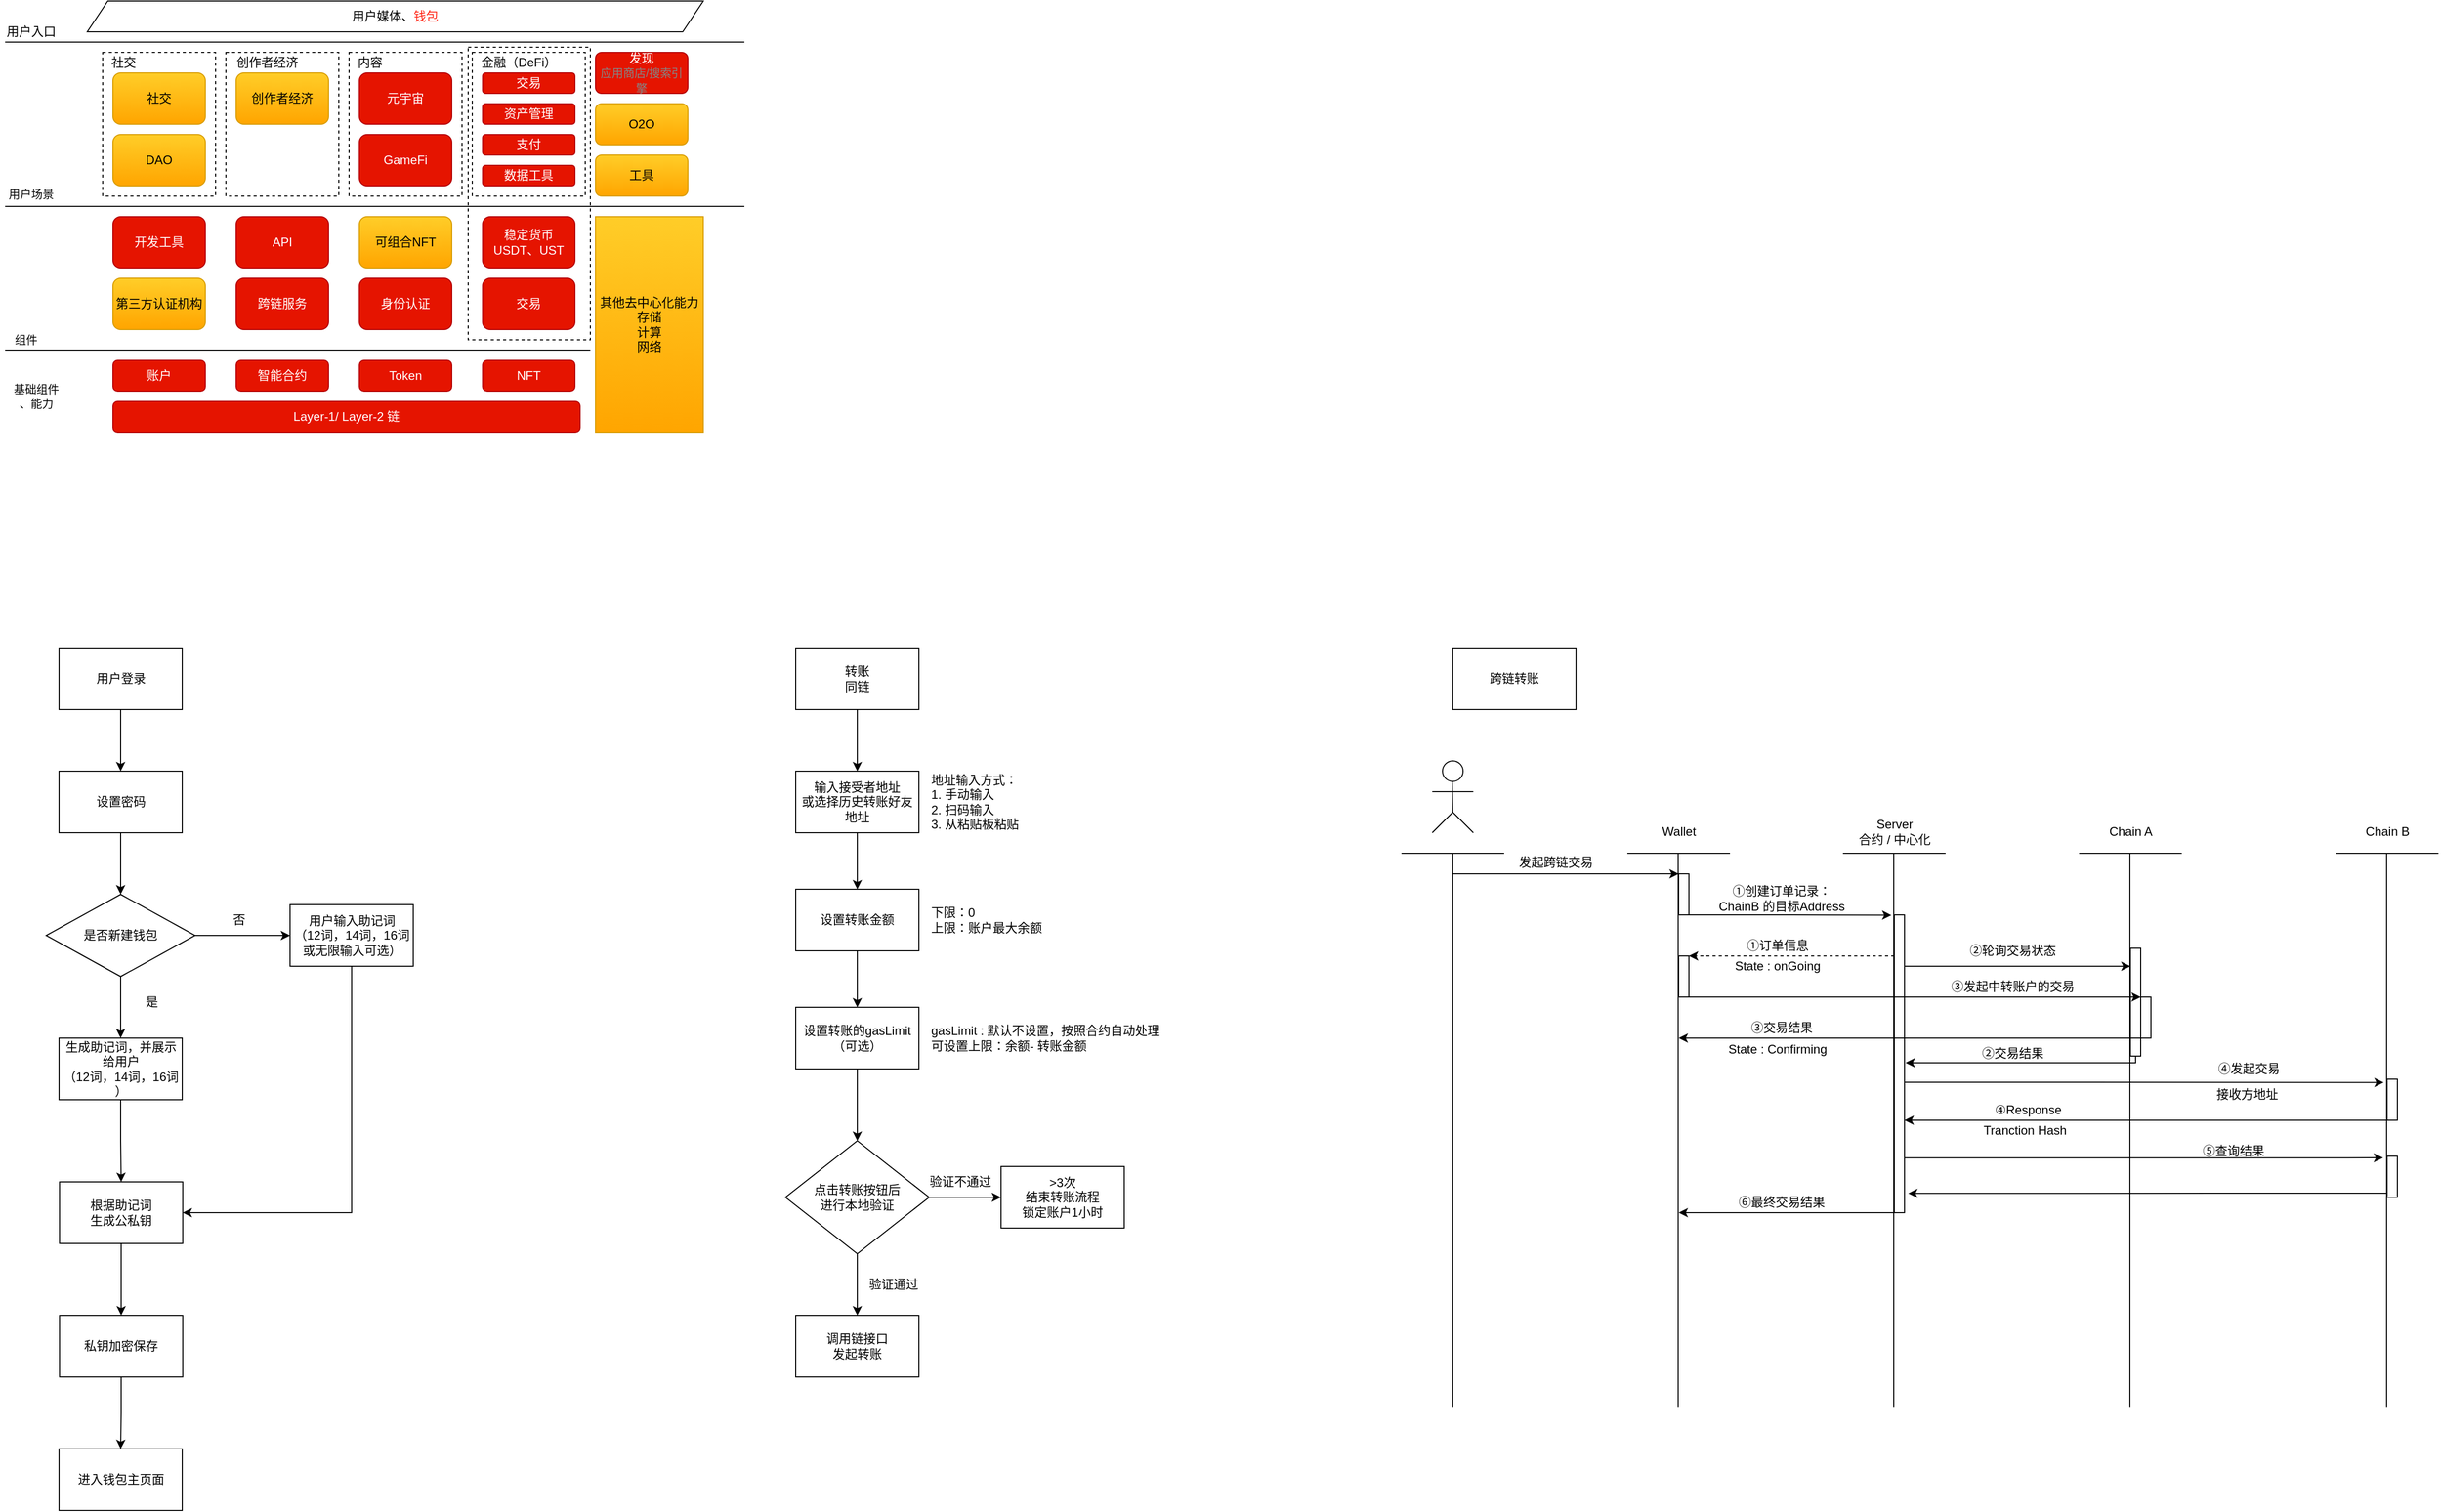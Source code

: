<mxfile version="20.1.2" type="github">
  <diagram name="Page-1" id="099fd60b-425b-db50-ffb0-6b813814b670">
    <mxGraphModel dx="1617" dy="863" grid="1" gridSize="10" guides="1" tooltips="1" connect="1" arrows="1" fold="1" page="1" pageScale="1" pageWidth="850" pageHeight="1100" background="none" math="0" shadow="0">
      <root>
        <mxCell id="0" />
        <mxCell id="1" parent="0" />
        <mxCell id="hPp0am9OR0Hoc_HhEwVC-39" value="" style="rounded=0;whiteSpace=wrap;html=1;dashed=1;" parent="1" vertex="1">
          <mxGeometry x="531" y="165" width="119" height="285" as="geometry" />
        </mxCell>
        <mxCell id="hPp0am9OR0Hoc_HhEwVC-1" value="" style="endArrow=none;html=1;rounded=0;" parent="1" edge="1">
          <mxGeometry width="50" height="50" relative="1" as="geometry">
            <mxPoint x="80" y="160" as="sourcePoint" />
            <mxPoint x="800" y="160" as="targetPoint" />
          </mxGeometry>
        </mxCell>
        <mxCell id="hPp0am9OR0Hoc_HhEwVC-2" value="用户入口" style="text;html=1;align=center;verticalAlign=middle;resizable=0;points=[];autosize=1;strokeColor=none;fillColor=none;" parent="1" vertex="1">
          <mxGeometry x="75" y="140" width="60" height="20" as="geometry" />
        </mxCell>
        <mxCell id="hPp0am9OR0Hoc_HhEwVC-3" value="用户媒体、&lt;font color=&quot;#ff2414&quot;&gt;钱包&lt;/font&gt;" style="shape=parallelogram;perimeter=parallelogramPerimeter;whiteSpace=wrap;html=1;fixedSize=1;" parent="1" vertex="1">
          <mxGeometry x="160" y="120" width="600" height="30" as="geometry" />
        </mxCell>
        <mxCell id="hPp0am9OR0Hoc_HhEwVC-4" value="" style="rounded=0;whiteSpace=wrap;html=1;dashed=1;" parent="1" vertex="1">
          <mxGeometry x="175" y="170" width="110" height="140" as="geometry" />
        </mxCell>
        <mxCell id="hPp0am9OR0Hoc_HhEwVC-5" value="社交" style="text;html=1;align=center;verticalAlign=middle;resizable=0;points=[];autosize=1;strokeColor=none;fillColor=none;" parent="1" vertex="1">
          <mxGeometry x="175" y="170" width="40" height="20" as="geometry" />
        </mxCell>
        <mxCell id="hPp0am9OR0Hoc_HhEwVC-6" value="社交" style="rounded=1;whiteSpace=wrap;html=1;fillColor=#ffcd28;strokeColor=#d79b00;gradientColor=#ffa500;" parent="1" vertex="1">
          <mxGeometry x="185" y="190" width="90" height="50" as="geometry" />
        </mxCell>
        <mxCell id="hPp0am9OR0Hoc_HhEwVC-7" value="DAO" style="rounded=1;whiteSpace=wrap;html=1;fillColor=#ffcd28;strokeColor=#d79b00;gradientColor=#ffa500;" parent="1" vertex="1">
          <mxGeometry x="185" y="250" width="90" height="50" as="geometry" />
        </mxCell>
        <mxCell id="hPp0am9OR0Hoc_HhEwVC-8" value="" style="rounded=0;whiteSpace=wrap;html=1;dashed=1;" parent="1" vertex="1">
          <mxGeometry x="295" y="170" width="110" height="140" as="geometry" />
        </mxCell>
        <mxCell id="hPp0am9OR0Hoc_HhEwVC-9" value="创作者经济" style="text;html=1;align=center;verticalAlign=middle;resizable=0;points=[];autosize=1;strokeColor=none;fillColor=none;" parent="1" vertex="1">
          <mxGeometry x="295" y="170" width="80" height="20" as="geometry" />
        </mxCell>
        <mxCell id="hPp0am9OR0Hoc_HhEwVC-10" value="创作者经济" style="rounded=1;whiteSpace=wrap;html=1;fillColor=#ffcd28;strokeColor=#d79b00;gradientColor=#ffa500;" parent="1" vertex="1">
          <mxGeometry x="305" y="190" width="90" height="50" as="geometry" />
        </mxCell>
        <mxCell id="hPp0am9OR0Hoc_HhEwVC-12" value="" style="rounded=0;whiteSpace=wrap;html=1;dashed=1;" parent="1" vertex="1">
          <mxGeometry x="415" y="170" width="110" height="140" as="geometry" />
        </mxCell>
        <mxCell id="hPp0am9OR0Hoc_HhEwVC-13" value="内容" style="text;html=1;align=center;verticalAlign=middle;resizable=0;points=[];autosize=1;strokeColor=none;fillColor=none;" parent="1" vertex="1">
          <mxGeometry x="415" y="170" width="40" height="20" as="geometry" />
        </mxCell>
        <mxCell id="hPp0am9OR0Hoc_HhEwVC-14" value="元宇宙" style="rounded=1;whiteSpace=wrap;html=1;fillColor=#e51400;strokeColor=#B20000;fontColor=#ffffff;" parent="1" vertex="1">
          <mxGeometry x="425" y="190" width="90" height="50" as="geometry" />
        </mxCell>
        <mxCell id="hPp0am9OR0Hoc_HhEwVC-15" value="GameFi" style="rounded=1;whiteSpace=wrap;html=1;fillColor=#e51400;strokeColor=#B20000;fontColor=#ffffff;" parent="1" vertex="1">
          <mxGeometry x="425" y="250" width="90" height="50" as="geometry" />
        </mxCell>
        <mxCell id="hPp0am9OR0Hoc_HhEwVC-16" value="" style="rounded=0;whiteSpace=wrap;html=1;dashed=1;" parent="1" vertex="1">
          <mxGeometry x="535" y="170" width="110" height="140" as="geometry" />
        </mxCell>
        <mxCell id="hPp0am9OR0Hoc_HhEwVC-17" value="金融（DeFi）" style="text;html=1;align=center;verticalAlign=middle;resizable=0;points=[];autosize=1;strokeColor=none;fillColor=none;" parent="1" vertex="1">
          <mxGeometry x="535" y="170" width="90" height="20" as="geometry" />
        </mxCell>
        <mxCell id="hPp0am9OR0Hoc_HhEwVC-18" value="交易" style="rounded=1;whiteSpace=wrap;html=1;fillColor=#e51400;strokeColor=#B20000;fontColor=#ffffff;" parent="1" vertex="1">
          <mxGeometry x="545" y="190" width="90" height="20" as="geometry" />
        </mxCell>
        <mxCell id="hPp0am9OR0Hoc_HhEwVC-22" value="资产管理" style="rounded=1;whiteSpace=wrap;html=1;fillColor=#e51400;strokeColor=#B20000;fontColor=#ffffff;" parent="1" vertex="1">
          <mxGeometry x="545" y="220" width="90" height="20" as="geometry" />
        </mxCell>
        <mxCell id="hPp0am9OR0Hoc_HhEwVC-23" value="支付" style="rounded=1;whiteSpace=wrap;html=1;fillColor=#e51400;strokeColor=#B20000;fontColor=#ffffff;" parent="1" vertex="1">
          <mxGeometry x="545" y="250" width="90" height="20" as="geometry" />
        </mxCell>
        <mxCell id="hPp0am9OR0Hoc_HhEwVC-24" value="数据工具" style="rounded=1;whiteSpace=wrap;html=1;fillColor=#e51400;strokeColor=#B20000;fontColor=#ffffff;" parent="1" vertex="1">
          <mxGeometry x="545" y="280" width="90" height="20" as="geometry" />
        </mxCell>
        <mxCell id="hPp0am9OR0Hoc_HhEwVC-26" value="发现&lt;br&gt;&lt;font style=&quot;font-size: 11px&quot; color=&quot;#858585&quot;&gt;应用商店/搜索引擎&lt;/font&gt;" style="rounded=1;whiteSpace=wrap;html=1;fillColor=#e51400;strokeColor=#B20000;fontColor=#ffffff;" parent="1" vertex="1">
          <mxGeometry x="655" y="170" width="90" height="40" as="geometry" />
        </mxCell>
        <mxCell id="hPp0am9OR0Hoc_HhEwVC-27" value="O2O" style="rounded=1;whiteSpace=wrap;html=1;fillColor=#ffcd28;strokeColor=#d79b00;gradientColor=#ffa500;" parent="1" vertex="1">
          <mxGeometry x="655" y="220" width="90" height="40" as="geometry" />
        </mxCell>
        <mxCell id="hPp0am9OR0Hoc_HhEwVC-28" value="工具" style="rounded=1;whiteSpace=wrap;html=1;fillColor=#ffcd28;strokeColor=#d79b00;gradientColor=#ffa500;" parent="1" vertex="1">
          <mxGeometry x="655" y="270" width="90" height="40" as="geometry" />
        </mxCell>
        <mxCell id="hPp0am9OR0Hoc_HhEwVC-29" value="" style="endArrow=none;html=1;rounded=0;" parent="1" edge="1">
          <mxGeometry width="50" height="50" relative="1" as="geometry">
            <mxPoint x="80" y="320.0" as="sourcePoint" />
            <mxPoint x="800" y="320.0" as="targetPoint" />
          </mxGeometry>
        </mxCell>
        <mxCell id="hPp0am9OR0Hoc_HhEwVC-30" value="&lt;font color=&quot;#050505&quot;&gt;用户场景&lt;/font&gt;" style="text;html=1;align=center;verticalAlign=middle;resizable=0;points=[];autosize=1;strokeColor=none;fillColor=none;fontSize=11;fontColor=#858585;" parent="1" vertex="1">
          <mxGeometry x="75" y="297.5" width="60" height="20" as="geometry" />
        </mxCell>
        <mxCell id="hPp0am9OR0Hoc_HhEwVC-31" value="开发工具" style="rounded=1;whiteSpace=wrap;html=1;sketch=0;fillColor=#e51400;strokeColor=#B20000;fontColor=#ffffff;" parent="1" vertex="1">
          <mxGeometry x="185" y="330" width="90" height="50" as="geometry" />
        </mxCell>
        <mxCell id="hPp0am9OR0Hoc_HhEwVC-32" value="API" style="rounded=1;whiteSpace=wrap;html=1;sketch=0;fillColor=#e51400;strokeColor=#B20000;fontColor=#ffffff;" parent="1" vertex="1">
          <mxGeometry x="305" y="330" width="90" height="50" as="geometry" />
        </mxCell>
        <mxCell id="hPp0am9OR0Hoc_HhEwVC-33" value="可组合NFT" style="rounded=1;whiteSpace=wrap;html=1;sketch=0;fillColor=#ffcd28;strokeColor=#d79b00;gradientColor=#ffa500;" parent="1" vertex="1">
          <mxGeometry x="425" y="330" width="90" height="50" as="geometry" />
        </mxCell>
        <mxCell id="hPp0am9OR0Hoc_HhEwVC-34" value="稳定货币&lt;br&gt;USDT、UST" style="rounded=1;whiteSpace=wrap;html=1;sketch=0;fillColor=#e51400;strokeColor=#B20000;fontColor=#ffffff;" parent="1" vertex="1">
          <mxGeometry x="545" y="330" width="90" height="50" as="geometry" />
        </mxCell>
        <mxCell id="hPp0am9OR0Hoc_HhEwVC-35" value="第三方认证机构" style="rounded=1;whiteSpace=wrap;html=1;sketch=0;fillColor=#ffcd28;strokeColor=#d79b00;gradientColor=#ffa500;" parent="1" vertex="1">
          <mxGeometry x="185" y="390" width="90" height="50" as="geometry" />
        </mxCell>
        <mxCell id="hPp0am9OR0Hoc_HhEwVC-36" value="跨链服务" style="rounded=1;whiteSpace=wrap;html=1;sketch=0;fillColor=#e51400;strokeColor=#B20000;fontColor=#ffffff;" parent="1" vertex="1">
          <mxGeometry x="305" y="390" width="90" height="50" as="geometry" />
        </mxCell>
        <mxCell id="hPp0am9OR0Hoc_HhEwVC-37" value="身份认证" style="rounded=1;whiteSpace=wrap;html=1;sketch=0;fillColor=#e51400;strokeColor=#B20000;fontColor=#ffffff;" parent="1" vertex="1">
          <mxGeometry x="425" y="390" width="90" height="50" as="geometry" />
        </mxCell>
        <mxCell id="hPp0am9OR0Hoc_HhEwVC-38" value="交易" style="rounded=1;whiteSpace=wrap;html=1;sketch=0;fillColor=#e51400;strokeColor=#B20000;fontColor=#ffffff;" parent="1" vertex="1">
          <mxGeometry x="545" y="390" width="90" height="50" as="geometry" />
        </mxCell>
        <mxCell id="hPp0am9OR0Hoc_HhEwVC-40" value="" style="endArrow=none;html=1;rounded=0;" parent="1" edge="1">
          <mxGeometry width="50" height="50" relative="1" as="geometry">
            <mxPoint x="80" y="460.0" as="sourcePoint" />
            <mxPoint x="650" y="460" as="targetPoint" />
          </mxGeometry>
        </mxCell>
        <mxCell id="hPp0am9OR0Hoc_HhEwVC-41" value="&lt;font color=&quot;#050505&quot;&gt;组件&lt;/font&gt;" style="text;html=1;align=center;verticalAlign=middle;resizable=0;points=[];autosize=1;strokeColor=none;fillColor=none;fontSize=11;fontColor=#858585;" parent="1" vertex="1">
          <mxGeometry x="80" y="440" width="40" height="20" as="geometry" />
        </mxCell>
        <mxCell id="hPp0am9OR0Hoc_HhEwVC-42" value="其他去中心化能力&lt;br&gt;存储&lt;br&gt;计算&lt;br&gt;网络" style="rounded=0;whiteSpace=wrap;html=1;sketch=0;fillColor=#ffcd28;strokeColor=#d79b00;gradientColor=#ffa500;" parent="1" vertex="1">
          <mxGeometry x="655" y="330" width="105" height="210" as="geometry" />
        </mxCell>
        <mxCell id="hPp0am9OR0Hoc_HhEwVC-43" value="基础组件&lt;br&gt;、能力" style="text;html=1;align=center;verticalAlign=middle;resizable=0;points=[];autosize=1;strokeColor=none;fillColor=none;fontSize=11;fontColor=#050505;" parent="1" vertex="1">
          <mxGeometry x="80" y="490" width="60" height="30" as="geometry" />
        </mxCell>
        <mxCell id="hPp0am9OR0Hoc_HhEwVC-48" value="Layer-1/ Layer-2 链" style="rounded=1;whiteSpace=wrap;html=1;sketch=0;fillColor=#e51400;strokeColor=#B20000;fontColor=#ffffff;" parent="1" vertex="1">
          <mxGeometry x="185" y="510" width="455" height="30" as="geometry" />
        </mxCell>
        <mxCell id="hPp0am9OR0Hoc_HhEwVC-49" value="NFT" style="rounded=1;whiteSpace=wrap;html=1;sketch=0;fillColor=#e51400;strokeColor=#B20000;fontColor=#ffffff;" parent="1" vertex="1">
          <mxGeometry x="545" y="470" width="90" height="30" as="geometry" />
        </mxCell>
        <mxCell id="hPp0am9OR0Hoc_HhEwVC-50" value="Token" style="rounded=1;whiteSpace=wrap;html=1;sketch=0;fillColor=#e51400;strokeColor=#B20000;fontColor=#ffffff;" parent="1" vertex="1">
          <mxGeometry x="425" y="470" width="90" height="30" as="geometry" />
        </mxCell>
        <mxCell id="hPp0am9OR0Hoc_HhEwVC-51" value="智能合约" style="rounded=1;whiteSpace=wrap;html=1;sketch=0;fillColor=#e51400;strokeColor=#B20000;fontColor=#ffffff;" parent="1" vertex="1">
          <mxGeometry x="305" y="470" width="90" height="30" as="geometry" />
        </mxCell>
        <mxCell id="hPp0am9OR0Hoc_HhEwVC-52" value="账户" style="rounded=1;whiteSpace=wrap;html=1;sketch=0;fillColor=#e51400;strokeColor=#B20000;fontColor=#ffffff;" parent="1" vertex="1">
          <mxGeometry x="185" y="470" width="90" height="30" as="geometry" />
        </mxCell>
        <mxCell id="XoCIQCKyBKXbGjEvbt-m-2" style="edgeStyle=orthogonalEdgeStyle;rounded=0;orthogonalLoop=1;jettySize=auto;html=1;entryX=0.5;entryY=0;entryDx=0;entryDy=0;" edge="1" parent="1" source="XoCIQCKyBKXbGjEvbt-m-1" target="XoCIQCKyBKXbGjEvbt-m-4">
          <mxGeometry relative="1" as="geometry">
            <mxPoint x="192.5" y="870" as="targetPoint" />
          </mxGeometry>
        </mxCell>
        <mxCell id="XoCIQCKyBKXbGjEvbt-m-1" value="用户登录" style="rounded=0;whiteSpace=wrap;html=1;" vertex="1" parent="1">
          <mxGeometry x="132.5" y="750" width="120" height="60" as="geometry" />
        </mxCell>
        <mxCell id="XoCIQCKyBKXbGjEvbt-m-6" style="edgeStyle=orthogonalEdgeStyle;rounded=0;orthogonalLoop=1;jettySize=auto;html=1;entryX=0.5;entryY=0;entryDx=0;entryDy=0;" edge="1" parent="1" source="XoCIQCKyBKXbGjEvbt-m-4" target="XoCIQCKyBKXbGjEvbt-m-5">
          <mxGeometry relative="1" as="geometry" />
        </mxCell>
        <mxCell id="XoCIQCKyBKXbGjEvbt-m-4" value="设置密码" style="rounded=0;whiteSpace=wrap;html=1;" vertex="1" parent="1">
          <mxGeometry x="132.5" y="870" width="120" height="60" as="geometry" />
        </mxCell>
        <mxCell id="XoCIQCKyBKXbGjEvbt-m-8" style="edgeStyle=orthogonalEdgeStyle;rounded=0;orthogonalLoop=1;jettySize=auto;html=1;" edge="1" parent="1" source="XoCIQCKyBKXbGjEvbt-m-5" target="XoCIQCKyBKXbGjEvbt-m-7">
          <mxGeometry relative="1" as="geometry" />
        </mxCell>
        <mxCell id="XoCIQCKyBKXbGjEvbt-m-11" style="edgeStyle=orthogonalEdgeStyle;rounded=0;orthogonalLoop=1;jettySize=auto;html=1;entryX=0;entryY=0.5;entryDx=0;entryDy=0;" edge="1" parent="1" source="XoCIQCKyBKXbGjEvbt-m-5" target="XoCIQCKyBKXbGjEvbt-m-10">
          <mxGeometry relative="1" as="geometry" />
        </mxCell>
        <mxCell id="XoCIQCKyBKXbGjEvbt-m-5" value="是否新建钱包" style="rhombus;whiteSpace=wrap;html=1;" vertex="1" parent="1">
          <mxGeometry x="120" y="990" width="145" height="80" as="geometry" />
        </mxCell>
        <mxCell id="XoCIQCKyBKXbGjEvbt-m-14" style="edgeStyle=orthogonalEdgeStyle;rounded=0;orthogonalLoop=1;jettySize=auto;html=1;entryX=0.5;entryY=0;entryDx=0;entryDy=0;" edge="1" parent="1" source="XoCIQCKyBKXbGjEvbt-m-7" target="XoCIQCKyBKXbGjEvbt-m-13">
          <mxGeometry relative="1" as="geometry" />
        </mxCell>
        <mxCell id="XoCIQCKyBKXbGjEvbt-m-7" value="生成助记词，并展示给用户&lt;br&gt;（12词，14词，16词&lt;br&gt;）" style="rounded=0;whiteSpace=wrap;html=1;" vertex="1" parent="1">
          <mxGeometry x="132.5" y="1130" width="120" height="60" as="geometry" />
        </mxCell>
        <mxCell id="XoCIQCKyBKXbGjEvbt-m-9" value="是" style="text;html=1;strokeColor=none;fillColor=none;align=center;verticalAlign=middle;whiteSpace=wrap;rounded=0;" vertex="1" parent="1">
          <mxGeometry x="192.5" y="1080" width="60" height="30" as="geometry" />
        </mxCell>
        <mxCell id="XoCIQCKyBKXbGjEvbt-m-15" style="edgeStyle=orthogonalEdgeStyle;rounded=0;orthogonalLoop=1;jettySize=auto;html=1;entryX=1;entryY=0.5;entryDx=0;entryDy=0;" edge="1" parent="1" source="XoCIQCKyBKXbGjEvbt-m-10" target="XoCIQCKyBKXbGjEvbt-m-13">
          <mxGeometry relative="1" as="geometry">
            <Array as="points">
              <mxPoint x="418" y="1300" />
            </Array>
          </mxGeometry>
        </mxCell>
        <mxCell id="XoCIQCKyBKXbGjEvbt-m-10" value="用户输入助记词&lt;br&gt;（12词，14词，16词或无限输入可选）" style="rounded=0;whiteSpace=wrap;html=1;" vertex="1" parent="1">
          <mxGeometry x="357.5" y="1000" width="120" height="60" as="geometry" />
        </mxCell>
        <mxCell id="XoCIQCKyBKXbGjEvbt-m-12" value="否" style="text;html=1;strokeColor=none;fillColor=none;align=center;verticalAlign=middle;whiteSpace=wrap;rounded=0;" vertex="1" parent="1">
          <mxGeometry x="277.5" y="1000" width="60" height="30" as="geometry" />
        </mxCell>
        <mxCell id="XoCIQCKyBKXbGjEvbt-m-17" style="edgeStyle=orthogonalEdgeStyle;rounded=0;orthogonalLoop=1;jettySize=auto;html=1;entryX=0.5;entryY=0;entryDx=0;entryDy=0;" edge="1" parent="1" source="XoCIQCKyBKXbGjEvbt-m-13" target="XoCIQCKyBKXbGjEvbt-m-16">
          <mxGeometry relative="1" as="geometry" />
        </mxCell>
        <mxCell id="XoCIQCKyBKXbGjEvbt-m-13" value="根据助记词&lt;br&gt;生成公私钥" style="rounded=0;whiteSpace=wrap;html=1;" vertex="1" parent="1">
          <mxGeometry x="133" y="1270" width="120" height="60" as="geometry" />
        </mxCell>
        <mxCell id="XoCIQCKyBKXbGjEvbt-m-19" style="edgeStyle=orthogonalEdgeStyle;rounded=0;orthogonalLoop=1;jettySize=auto;html=1;" edge="1" parent="1" source="XoCIQCKyBKXbGjEvbt-m-16" target="XoCIQCKyBKXbGjEvbt-m-18">
          <mxGeometry relative="1" as="geometry" />
        </mxCell>
        <mxCell id="XoCIQCKyBKXbGjEvbt-m-16" value="私钥加密保存" style="rounded=0;whiteSpace=wrap;html=1;" vertex="1" parent="1">
          <mxGeometry x="133" y="1400" width="120" height="60" as="geometry" />
        </mxCell>
        <mxCell id="XoCIQCKyBKXbGjEvbt-m-18" value="进入钱包主页面" style="rounded=0;whiteSpace=wrap;html=1;" vertex="1" parent="1">
          <mxGeometry x="132.5" y="1530" width="120" height="60" as="geometry" />
        </mxCell>
        <mxCell id="XoCIQCKyBKXbGjEvbt-m-22" style="edgeStyle=orthogonalEdgeStyle;rounded=0;orthogonalLoop=1;jettySize=auto;html=1;entryX=0.5;entryY=0;entryDx=0;entryDy=0;" edge="1" parent="1" source="XoCIQCKyBKXbGjEvbt-m-20" target="XoCIQCKyBKXbGjEvbt-m-21">
          <mxGeometry relative="1" as="geometry" />
        </mxCell>
        <mxCell id="XoCIQCKyBKXbGjEvbt-m-20" value="转账&lt;br&gt;同链" style="rounded=0;whiteSpace=wrap;html=1;" vertex="1" parent="1">
          <mxGeometry x="850" y="750" width="120" height="60" as="geometry" />
        </mxCell>
        <mxCell id="XoCIQCKyBKXbGjEvbt-m-24" style="edgeStyle=orthogonalEdgeStyle;rounded=0;orthogonalLoop=1;jettySize=auto;html=1;entryX=0.5;entryY=0;entryDx=0;entryDy=0;" edge="1" parent="1" source="XoCIQCKyBKXbGjEvbt-m-21" target="XoCIQCKyBKXbGjEvbt-m-23">
          <mxGeometry relative="1" as="geometry" />
        </mxCell>
        <mxCell id="XoCIQCKyBKXbGjEvbt-m-21" value="输入接受者地址&lt;br&gt;或选择历史转账好友地址" style="rounded=0;whiteSpace=wrap;html=1;" vertex="1" parent="1">
          <mxGeometry x="850" y="870" width="120" height="60" as="geometry" />
        </mxCell>
        <mxCell id="XoCIQCKyBKXbGjEvbt-m-26" style="edgeStyle=orthogonalEdgeStyle;rounded=0;orthogonalLoop=1;jettySize=auto;html=1;entryX=0.5;entryY=0;entryDx=0;entryDy=0;" edge="1" parent="1" source="XoCIQCKyBKXbGjEvbt-m-23" target="XoCIQCKyBKXbGjEvbt-m-25">
          <mxGeometry relative="1" as="geometry" />
        </mxCell>
        <mxCell id="XoCIQCKyBKXbGjEvbt-m-23" value="设置转账金额" style="rounded=0;whiteSpace=wrap;html=1;" vertex="1" parent="1">
          <mxGeometry x="850" y="985" width="120" height="60" as="geometry" />
        </mxCell>
        <mxCell id="XoCIQCKyBKXbGjEvbt-m-28" style="edgeStyle=orthogonalEdgeStyle;rounded=0;orthogonalLoop=1;jettySize=auto;html=1;entryX=0.5;entryY=0;entryDx=0;entryDy=0;" edge="1" parent="1" source="XoCIQCKyBKXbGjEvbt-m-25" target="XoCIQCKyBKXbGjEvbt-m-29">
          <mxGeometry relative="1" as="geometry">
            <mxPoint x="910" y="1230" as="targetPoint" />
          </mxGeometry>
        </mxCell>
        <mxCell id="XoCIQCKyBKXbGjEvbt-m-25" value="设置转账的gasLimit（可选）" style="rounded=0;whiteSpace=wrap;html=1;" vertex="1" parent="1">
          <mxGeometry x="850" y="1100" width="120" height="60" as="geometry" />
        </mxCell>
        <mxCell id="XoCIQCKyBKXbGjEvbt-m-31" style="edgeStyle=orthogonalEdgeStyle;rounded=0;orthogonalLoop=1;jettySize=auto;html=1;entryX=0.5;entryY=0;entryDx=0;entryDy=0;" edge="1" parent="1" source="XoCIQCKyBKXbGjEvbt-m-29" target="XoCIQCKyBKXbGjEvbt-m-30">
          <mxGeometry relative="1" as="geometry" />
        </mxCell>
        <mxCell id="XoCIQCKyBKXbGjEvbt-m-34" style="edgeStyle=orthogonalEdgeStyle;rounded=0;orthogonalLoop=1;jettySize=auto;html=1;entryX=0;entryY=0.5;entryDx=0;entryDy=0;" edge="1" parent="1" source="XoCIQCKyBKXbGjEvbt-m-29" target="XoCIQCKyBKXbGjEvbt-m-33">
          <mxGeometry relative="1" as="geometry" />
        </mxCell>
        <mxCell id="XoCIQCKyBKXbGjEvbt-m-29" value="点击转账按钮后&lt;br&gt;进行本地验证" style="rhombus;whiteSpace=wrap;html=1;" vertex="1" parent="1">
          <mxGeometry x="840" y="1230" width="140" height="110" as="geometry" />
        </mxCell>
        <mxCell id="XoCIQCKyBKXbGjEvbt-m-30" value="调用链接口&lt;br&gt;发起转账" style="rounded=0;whiteSpace=wrap;html=1;" vertex="1" parent="1">
          <mxGeometry x="850" y="1400" width="120" height="60" as="geometry" />
        </mxCell>
        <mxCell id="XoCIQCKyBKXbGjEvbt-m-32" value="验证通过" style="text;html=1;align=center;verticalAlign=middle;resizable=0;points=[];autosize=1;strokeColor=none;fillColor=none;" vertex="1" parent="1">
          <mxGeometry x="910" y="1355" width="70" height="30" as="geometry" />
        </mxCell>
        <mxCell id="XoCIQCKyBKXbGjEvbt-m-33" value="&amp;gt;3次&lt;br&gt;结束转账流程&lt;br&gt;锁定账户1小时" style="rounded=0;whiteSpace=wrap;html=1;" vertex="1" parent="1">
          <mxGeometry x="1050" y="1255" width="120" height="60" as="geometry" />
        </mxCell>
        <mxCell id="XoCIQCKyBKXbGjEvbt-m-35" value="验证不通过" style="text;html=1;align=center;verticalAlign=middle;resizable=0;points=[];autosize=1;strokeColor=none;fillColor=none;" vertex="1" parent="1">
          <mxGeometry x="970" y="1255" width="80" height="30" as="geometry" />
        </mxCell>
        <mxCell id="XoCIQCKyBKXbGjEvbt-m-36" value="地址输入方式：&lt;br&gt;1. 手动输入&lt;br&gt;2. 扫码输入&lt;br&gt;3. 从粘贴板粘贴" style="text;html=1;align=left;verticalAlign=middle;resizable=0;points=[];autosize=1;strokeColor=none;fillColor=none;" vertex="1" parent="1">
          <mxGeometry x="980" y="865" width="110" height="70" as="geometry" />
        </mxCell>
        <mxCell id="XoCIQCKyBKXbGjEvbt-m-37" value="下限：0&lt;br&gt;上限：账户最大余额" style="text;html=1;align=left;verticalAlign=middle;resizable=0;points=[];autosize=1;strokeColor=none;fillColor=none;" vertex="1" parent="1">
          <mxGeometry x="980" y="995" width="130" height="40" as="geometry" />
        </mxCell>
        <mxCell id="XoCIQCKyBKXbGjEvbt-m-38" value="gasLimit : 默认不设置，按照合约自动处理&lt;br&gt;可设置上限：余额- 转账金额" style="text;html=1;align=left;verticalAlign=middle;resizable=0;points=[];autosize=1;strokeColor=none;fillColor=none;" vertex="1" parent="1">
          <mxGeometry x="980" y="1110" width="250" height="40" as="geometry" />
        </mxCell>
        <mxCell id="XoCIQCKyBKXbGjEvbt-m-39" value="跨链转账" style="rounded=0;whiteSpace=wrap;html=1;" vertex="1" parent="1">
          <mxGeometry x="1490" y="750" width="120" height="60" as="geometry" />
        </mxCell>
        <mxCell id="XoCIQCKyBKXbGjEvbt-m-45" value="" style="group" vertex="1" connectable="0" parent="1">
          <mxGeometry x="1470" y="860" width="40" height="70" as="geometry" />
        </mxCell>
        <mxCell id="XoCIQCKyBKXbGjEvbt-m-40" value="" style="ellipse;whiteSpace=wrap;html=1;aspect=fixed;" vertex="1" parent="XoCIQCKyBKXbGjEvbt-m-45">
          <mxGeometry x="10" width="20" height="20" as="geometry" />
        </mxCell>
        <mxCell id="XoCIQCKyBKXbGjEvbt-m-41" value="" style="endArrow=none;html=1;rounded=0;" edge="1" parent="XoCIQCKyBKXbGjEvbt-m-45">
          <mxGeometry width="50" height="50" relative="1" as="geometry">
            <mxPoint y="30" as="sourcePoint" />
            <mxPoint x="40" y="30" as="targetPoint" />
          </mxGeometry>
        </mxCell>
        <mxCell id="XoCIQCKyBKXbGjEvbt-m-42" value="" style="endArrow=none;html=1;rounded=0;" edge="1" parent="XoCIQCKyBKXbGjEvbt-m-45">
          <mxGeometry width="50" height="50" relative="1" as="geometry">
            <mxPoint x="20" y="50" as="sourcePoint" />
            <mxPoint x="19.5" y="20" as="targetPoint" />
          </mxGeometry>
        </mxCell>
        <mxCell id="XoCIQCKyBKXbGjEvbt-m-43" value="" style="endArrow=none;html=1;rounded=0;" edge="1" parent="XoCIQCKyBKXbGjEvbt-m-45">
          <mxGeometry width="50" height="50" relative="1" as="geometry">
            <mxPoint y="70" as="sourcePoint" />
            <mxPoint x="20" y="50" as="targetPoint" />
          </mxGeometry>
        </mxCell>
        <mxCell id="XoCIQCKyBKXbGjEvbt-m-44" value="" style="endArrow=none;html=1;rounded=0;" edge="1" parent="XoCIQCKyBKXbGjEvbt-m-45">
          <mxGeometry width="50" height="50" relative="1" as="geometry">
            <mxPoint x="40" y="70" as="sourcePoint" />
            <mxPoint x="20" y="50" as="targetPoint" />
          </mxGeometry>
        </mxCell>
        <mxCell id="XoCIQCKyBKXbGjEvbt-m-47" value="" style="endArrow=none;html=1;rounded=0;" edge="1" parent="1">
          <mxGeometry width="50" height="50" relative="1" as="geometry">
            <mxPoint x="1440" y="950" as="sourcePoint" />
            <mxPoint x="1540" y="950" as="targetPoint" />
          </mxGeometry>
        </mxCell>
        <mxCell id="XoCIQCKyBKXbGjEvbt-m-48" value="" style="endArrow=none;html=1;rounded=0;" edge="1" parent="1">
          <mxGeometry width="50" height="50" relative="1" as="geometry">
            <mxPoint x="1490" y="1490" as="sourcePoint" />
            <mxPoint x="1490" y="950" as="targetPoint" />
          </mxGeometry>
        </mxCell>
        <mxCell id="XoCIQCKyBKXbGjEvbt-m-49" value="" style="endArrow=none;html=1;rounded=0;" edge="1" parent="1">
          <mxGeometry width="50" height="50" relative="1" as="geometry">
            <mxPoint x="1660" y="950" as="sourcePoint" />
            <mxPoint x="1760" y="950" as="targetPoint" />
          </mxGeometry>
        </mxCell>
        <mxCell id="XoCIQCKyBKXbGjEvbt-m-50" value="Wallet" style="text;html=1;align=center;verticalAlign=middle;resizable=0;points=[];autosize=1;strokeColor=none;fillColor=none;" vertex="1" parent="1">
          <mxGeometry x="1680" y="914" width="60" height="30" as="geometry" />
        </mxCell>
        <mxCell id="XoCIQCKyBKXbGjEvbt-m-51" value="" style="endArrow=none;html=1;rounded=0;" edge="1" parent="1">
          <mxGeometry width="50" height="50" relative="1" as="geometry">
            <mxPoint x="1709.5" y="1490" as="sourcePoint" />
            <mxPoint x="1709.5" y="950" as="targetPoint" />
          </mxGeometry>
        </mxCell>
        <mxCell id="XoCIQCKyBKXbGjEvbt-m-54" value="" style="endArrow=none;html=1;rounded=0;" edge="1" parent="1">
          <mxGeometry width="50" height="50" relative="1" as="geometry">
            <mxPoint x="1870" y="950" as="sourcePoint" />
            <mxPoint x="1970" y="950" as="targetPoint" />
          </mxGeometry>
        </mxCell>
        <mxCell id="XoCIQCKyBKXbGjEvbt-m-55" value="Server&lt;br&gt;合约 / 中心化" style="text;html=1;align=center;verticalAlign=middle;resizable=0;points=[];autosize=1;strokeColor=none;fillColor=none;" vertex="1" parent="1">
          <mxGeometry x="1875" y="909" width="90" height="40" as="geometry" />
        </mxCell>
        <mxCell id="XoCIQCKyBKXbGjEvbt-m-56" value="" style="endArrow=none;html=1;rounded=0;" edge="1" parent="1">
          <mxGeometry width="50" height="50" relative="1" as="geometry">
            <mxPoint x="1919.5" y="1490" as="sourcePoint" />
            <mxPoint x="1919.5" y="950" as="targetPoint" />
          </mxGeometry>
        </mxCell>
        <mxCell id="XoCIQCKyBKXbGjEvbt-m-57" value="" style="endArrow=none;html=1;rounded=0;" edge="1" parent="1">
          <mxGeometry width="50" height="50" relative="1" as="geometry">
            <mxPoint x="2100" y="950" as="sourcePoint" />
            <mxPoint x="2200" y="950" as="targetPoint" />
          </mxGeometry>
        </mxCell>
        <mxCell id="XoCIQCKyBKXbGjEvbt-m-58" value="Chain A" style="text;html=1;align=center;verticalAlign=middle;resizable=0;points=[];autosize=1;strokeColor=none;fillColor=none;" vertex="1" parent="1">
          <mxGeometry x="2115" y="914" width="70" height="30" as="geometry" />
        </mxCell>
        <mxCell id="XoCIQCKyBKXbGjEvbt-m-59" value="" style="endArrow=none;html=1;rounded=0;" edge="1" parent="1">
          <mxGeometry width="50" height="50" relative="1" as="geometry">
            <mxPoint x="2149.5" y="1490" as="sourcePoint" />
            <mxPoint x="2149.5" y="950" as="targetPoint" />
          </mxGeometry>
        </mxCell>
        <mxCell id="XoCIQCKyBKXbGjEvbt-m-60" value="" style="endArrow=none;html=1;rounded=0;" edge="1" parent="1">
          <mxGeometry width="50" height="50" relative="1" as="geometry">
            <mxPoint x="2350" y="950" as="sourcePoint" />
            <mxPoint x="2450" y="950" as="targetPoint" />
          </mxGeometry>
        </mxCell>
        <mxCell id="XoCIQCKyBKXbGjEvbt-m-61" value="Chain B" style="text;html=1;align=center;verticalAlign=middle;resizable=0;points=[];autosize=1;strokeColor=none;fillColor=none;" vertex="1" parent="1">
          <mxGeometry x="2365" y="914" width="70" height="30" as="geometry" />
        </mxCell>
        <mxCell id="XoCIQCKyBKXbGjEvbt-m-62" value="" style="endArrow=none;html=1;rounded=0;" edge="1" parent="1">
          <mxGeometry width="50" height="50" relative="1" as="geometry">
            <mxPoint x="2399.5" y="1490" as="sourcePoint" />
            <mxPoint x="2399.5" y="950" as="targetPoint" />
          </mxGeometry>
        </mxCell>
        <mxCell id="XoCIQCKyBKXbGjEvbt-m-63" value="" style="endArrow=classic;html=1;rounded=0;" edge="1" parent="1">
          <mxGeometry width="50" height="50" relative="1" as="geometry">
            <mxPoint x="1490" y="970" as="sourcePoint" />
            <mxPoint x="1710" y="970" as="targetPoint" />
          </mxGeometry>
        </mxCell>
        <mxCell id="XoCIQCKyBKXbGjEvbt-m-67" style="edgeStyle=orthogonalEdgeStyle;rounded=0;orthogonalLoop=1;jettySize=auto;html=1;entryX=-0.283;entryY=0.033;entryDx=0;entryDy=0;entryPerimeter=0;" edge="1" parent="1">
          <mxGeometry relative="1" as="geometry">
            <mxPoint x="1715" y="1009" as="sourcePoint" />
            <mxPoint x="1917.17" y="1010.32" as="targetPoint" />
            <Array as="points">
              <mxPoint x="1715" y="1010" />
              <mxPoint x="1820" y="1010" />
            </Array>
          </mxGeometry>
        </mxCell>
        <mxCell id="XoCIQCKyBKXbGjEvbt-m-64" value="" style="rounded=0;whiteSpace=wrap;html=1;" vertex="1" parent="1">
          <mxGeometry x="1710" y="970" width="10" height="40" as="geometry" />
        </mxCell>
        <mxCell id="XoCIQCKyBKXbGjEvbt-m-65" value="发起跨链交易" style="text;html=1;align=center;verticalAlign=middle;resizable=0;points=[];autosize=1;strokeColor=none;fillColor=none;" vertex="1" parent="1">
          <mxGeometry x="1540" y="944" width="100" height="30" as="geometry" />
        </mxCell>
        <mxCell id="XoCIQCKyBKXbGjEvbt-m-71" style="edgeStyle=orthogonalEdgeStyle;rounded=0;orthogonalLoop=1;jettySize=auto;html=1;dashed=1;" edge="1" parent="1" source="XoCIQCKyBKXbGjEvbt-m-66">
          <mxGeometry relative="1" as="geometry">
            <mxPoint x="1720" y="1050" as="targetPoint" />
            <Array as="points">
              <mxPoint x="1870" y="1050" />
              <mxPoint x="1870" y="1050" />
            </Array>
          </mxGeometry>
        </mxCell>
        <mxCell id="XoCIQCKyBKXbGjEvbt-m-77" style="edgeStyle=orthogonalEdgeStyle;rounded=0;orthogonalLoop=1;jettySize=auto;html=1;" edge="1" parent="1" source="XoCIQCKyBKXbGjEvbt-m-66">
          <mxGeometry relative="1" as="geometry">
            <mxPoint x="2150.0" y="1060.0" as="targetPoint" />
            <Array as="points">
              <mxPoint x="1990" y="1060" />
              <mxPoint x="1990" y="1060" />
            </Array>
          </mxGeometry>
        </mxCell>
        <mxCell id="XoCIQCKyBKXbGjEvbt-m-87" style="edgeStyle=orthogonalEdgeStyle;rounded=0;orthogonalLoop=1;jettySize=auto;html=1;entryX=-0.336;entryY=0.081;entryDx=0;entryDy=0;entryPerimeter=0;" edge="1" parent="1" source="XoCIQCKyBKXbGjEvbt-m-66" target="XoCIQCKyBKXbGjEvbt-m-86">
          <mxGeometry relative="1" as="geometry">
            <Array as="points">
              <mxPoint x="2050" y="1173" />
              <mxPoint x="2050" y="1173" />
            </Array>
          </mxGeometry>
        </mxCell>
        <mxCell id="XoCIQCKyBKXbGjEvbt-m-98" style="edgeStyle=orthogonalEdgeStyle;rounded=0;orthogonalLoop=1;jettySize=auto;html=1;entryX=-0.397;entryY=0.039;entryDx=0;entryDy=0;entryPerimeter=0;" edge="1" parent="1" source="XoCIQCKyBKXbGjEvbt-m-66" target="XoCIQCKyBKXbGjEvbt-m-97">
          <mxGeometry relative="1" as="geometry">
            <Array as="points">
              <mxPoint x="2165" y="1247" />
            </Array>
          </mxGeometry>
        </mxCell>
        <mxCell id="XoCIQCKyBKXbGjEvbt-m-105" style="edgeStyle=orthogonalEdgeStyle;rounded=0;orthogonalLoop=1;jettySize=auto;html=1;" edge="1" parent="1" source="XoCIQCKyBKXbGjEvbt-m-66">
          <mxGeometry relative="1" as="geometry">
            <mxPoint x="1710.0" y="1300.0" as="targetPoint" />
            <Array as="points">
              <mxPoint x="1870" y="1300" />
              <mxPoint x="1870" y="1300" />
            </Array>
          </mxGeometry>
        </mxCell>
        <mxCell id="XoCIQCKyBKXbGjEvbt-m-66" value="" style="rounded=0;whiteSpace=wrap;html=1;" vertex="1" parent="1">
          <mxGeometry x="1920" y="1010" width="10" height="290" as="geometry" />
        </mxCell>
        <mxCell id="XoCIQCKyBKXbGjEvbt-m-68" value="①创建订单记录：&lt;br&gt;ChainB 的目标Address" style="text;html=1;align=center;verticalAlign=middle;resizable=0;points=[];autosize=1;strokeColor=none;fillColor=none;" vertex="1" parent="1">
          <mxGeometry x="1735" y="974" width="150" height="40" as="geometry" />
        </mxCell>
        <mxCell id="XoCIQCKyBKXbGjEvbt-m-69" value="State : onGoing" style="text;html=1;align=center;verticalAlign=middle;resizable=0;points=[];autosize=1;strokeColor=none;fillColor=none;" vertex="1" parent="1">
          <mxGeometry x="1751" y="1045" width="110" height="30" as="geometry" />
        </mxCell>
        <mxCell id="XoCIQCKyBKXbGjEvbt-m-70" value="" style="rounded=0;whiteSpace=wrap;html=1;" vertex="1" parent="1">
          <mxGeometry x="1710" y="1050" width="10" height="40" as="geometry" />
        </mxCell>
        <mxCell id="XoCIQCKyBKXbGjEvbt-m-72" value="①订单信息" style="text;html=1;align=center;verticalAlign=middle;resizable=0;points=[];autosize=1;strokeColor=none;fillColor=none;" vertex="1" parent="1">
          <mxGeometry x="1766" y="1025" width="80" height="30" as="geometry" />
        </mxCell>
        <mxCell id="XoCIQCKyBKXbGjEvbt-m-76" value="③发起中转账户的交易" style="text;html=1;align=center;verticalAlign=middle;resizable=0;points=[];autosize=1;strokeColor=none;fillColor=none;" vertex="1" parent="1">
          <mxGeometry x="1965" y="1065" width="140" height="30" as="geometry" />
        </mxCell>
        <mxCell id="XoCIQCKyBKXbGjEvbt-m-78" value="②轮询交易状态" style="text;html=1;align=center;verticalAlign=middle;resizable=0;points=[];autosize=1;strokeColor=none;fillColor=none;" vertex="1" parent="1">
          <mxGeometry x="1980" y="1030" width="110" height="30" as="geometry" />
        </mxCell>
        <mxCell id="XoCIQCKyBKXbGjEvbt-m-82" style="edgeStyle=orthogonalEdgeStyle;rounded=0;orthogonalLoop=1;jettySize=auto;html=1;" edge="1" parent="1" source="XoCIQCKyBKXbGjEvbt-m-79">
          <mxGeometry relative="1" as="geometry">
            <mxPoint x="1931" y="1154" as="targetPoint" />
            <Array as="points">
              <mxPoint x="2155" y="1154" />
            </Array>
          </mxGeometry>
        </mxCell>
        <mxCell id="XoCIQCKyBKXbGjEvbt-m-79" value="" style="rounded=0;whiteSpace=wrap;html=1;" vertex="1" parent="1">
          <mxGeometry x="2150" y="1042.5" width="10" height="105" as="geometry" />
        </mxCell>
        <mxCell id="XoCIQCKyBKXbGjEvbt-m-81" style="edgeStyle=orthogonalEdgeStyle;rounded=0;orthogonalLoop=1;jettySize=auto;html=1;" edge="1" parent="1" source="XoCIQCKyBKXbGjEvbt-m-74">
          <mxGeometry relative="1" as="geometry">
            <mxPoint x="1710.0" y="1130.0" as="targetPoint" />
            <Array as="points">
              <mxPoint x="2040" y="1130" />
              <mxPoint x="2040" y="1130" />
            </Array>
          </mxGeometry>
        </mxCell>
        <mxCell id="XoCIQCKyBKXbGjEvbt-m-74" value="" style="rounded=0;whiteSpace=wrap;html=1;" vertex="1" parent="1">
          <mxGeometry x="2160" y="1090" width="10" height="40" as="geometry" />
        </mxCell>
        <mxCell id="XoCIQCKyBKXbGjEvbt-m-75" style="edgeStyle=orthogonalEdgeStyle;rounded=0;orthogonalLoop=1;jettySize=auto;html=1;entryX=0;entryY=0;entryDx=0;entryDy=0;" edge="1" parent="1" source="XoCIQCKyBKXbGjEvbt-m-70" target="XoCIQCKyBKXbGjEvbt-m-74">
          <mxGeometry relative="1" as="geometry">
            <mxPoint x="2140" y="1090" as="targetPoint" />
            <Array as="points">
              <mxPoint x="1940" y="1090" />
              <mxPoint x="1940" y="1090" />
            </Array>
          </mxGeometry>
        </mxCell>
        <mxCell id="XoCIQCKyBKXbGjEvbt-m-83" value="②交易结果" style="text;html=1;align=center;verticalAlign=middle;resizable=0;points=[];autosize=1;strokeColor=none;fillColor=none;" vertex="1" parent="1">
          <mxGeometry x="1995" y="1130" width="80" height="30" as="geometry" />
        </mxCell>
        <mxCell id="XoCIQCKyBKXbGjEvbt-m-84" value="③交易结果" style="text;html=1;align=center;verticalAlign=middle;resizable=0;points=[];autosize=1;strokeColor=none;fillColor=none;" vertex="1" parent="1">
          <mxGeometry x="1770" y="1105" width="80" height="30" as="geometry" />
        </mxCell>
        <mxCell id="XoCIQCKyBKXbGjEvbt-m-85" value="State : Confirming" style="text;html=1;align=center;verticalAlign=middle;resizable=0;points=[];autosize=1;strokeColor=none;fillColor=none;" vertex="1" parent="1">
          <mxGeometry x="1746" y="1126" width="120" height="30" as="geometry" />
        </mxCell>
        <mxCell id="XoCIQCKyBKXbGjEvbt-m-94" style="edgeStyle=orthogonalEdgeStyle;rounded=0;orthogonalLoop=1;jettySize=auto;html=1;" edge="1" parent="1" source="XoCIQCKyBKXbGjEvbt-m-86">
          <mxGeometry relative="1" as="geometry">
            <mxPoint x="1930" y="1210" as="targetPoint" />
            <Array as="points">
              <mxPoint x="2280" y="1210" />
              <mxPoint x="2280" y="1210" />
            </Array>
          </mxGeometry>
        </mxCell>
        <mxCell id="XoCIQCKyBKXbGjEvbt-m-86" value="" style="rounded=0;whiteSpace=wrap;html=1;" vertex="1" parent="1">
          <mxGeometry x="2400" y="1170" width="10" height="40" as="geometry" />
        </mxCell>
        <mxCell id="XoCIQCKyBKXbGjEvbt-m-88" value="④发起交易" style="text;html=1;align=center;verticalAlign=middle;resizable=0;points=[];autosize=1;strokeColor=none;fillColor=none;" vertex="1" parent="1">
          <mxGeometry x="2225" y="1145" width="80" height="30" as="geometry" />
        </mxCell>
        <mxCell id="XoCIQCKyBKXbGjEvbt-m-89" value="接收方地址&amp;nbsp;" style="text;html=1;align=center;verticalAlign=middle;resizable=0;points=[];autosize=1;strokeColor=none;fillColor=none;" vertex="1" parent="1">
          <mxGeometry x="2220" y="1170" width="90" height="30" as="geometry" />
        </mxCell>
        <mxCell id="XoCIQCKyBKXbGjEvbt-m-95" value="④Response" style="text;html=1;align=center;verticalAlign=middle;resizable=0;points=[];autosize=1;strokeColor=none;fillColor=none;" vertex="1" parent="1">
          <mxGeometry x="2005" y="1185" width="90" height="30" as="geometry" />
        </mxCell>
        <mxCell id="XoCIQCKyBKXbGjEvbt-m-96" value="Tranction Hash" style="text;html=1;align=center;verticalAlign=middle;resizable=0;points=[];autosize=1;strokeColor=none;fillColor=none;" vertex="1" parent="1">
          <mxGeometry x="1997" y="1205" width="100" height="30" as="geometry" />
        </mxCell>
        <mxCell id="XoCIQCKyBKXbGjEvbt-m-104" style="edgeStyle=orthogonalEdgeStyle;rounded=0;orthogonalLoop=1;jettySize=auto;html=1;entryX=1.361;entryY=0.935;entryDx=0;entryDy=0;entryPerimeter=0;" edge="1" parent="1" source="XoCIQCKyBKXbGjEvbt-m-97" target="XoCIQCKyBKXbGjEvbt-m-66">
          <mxGeometry relative="1" as="geometry">
            <Array as="points">
              <mxPoint x="2280" y="1281" />
              <mxPoint x="2280" y="1281" />
            </Array>
          </mxGeometry>
        </mxCell>
        <mxCell id="XoCIQCKyBKXbGjEvbt-m-97" value="" style="rounded=0;whiteSpace=wrap;html=1;" vertex="1" parent="1">
          <mxGeometry x="2400" y="1245" width="10" height="40" as="geometry" />
        </mxCell>
        <mxCell id="XoCIQCKyBKXbGjEvbt-m-99" value="⑤查询结果" style="text;html=1;align=center;verticalAlign=middle;resizable=0;points=[];autosize=1;strokeColor=none;fillColor=none;" vertex="1" parent="1">
          <mxGeometry x="2210" y="1225" width="80" height="30" as="geometry" />
        </mxCell>
        <mxCell id="XoCIQCKyBKXbGjEvbt-m-100" value="&lt;span style=&quot;color: rgba(0, 0, 0, 0); font-family: monospace; font-size: 0px; text-align: start;&quot;&gt;%3CmxGraphModel%3E%3Croot%3E%3CmxCell%20id%3D%220%22%2F%3E%3CmxCell%20id%3D%221%22%20parent%3D%220%22%2F%3E%3CmxCell%20id%3D%222%22%20value%3D%22%22%20style%3D%22rounded%3D0%3BwhiteSpace%3Dwrap%3Bhtml%3D1%3B%22%20vertex%3D%221%22%20parent%3D%221%22%3E%3CmxGeometry%20x%3D%222160%22%20y%3D%221090%22%20width%3D%2210%22%20height%3D%2240%22%20as%3D%22geometry%22%2F%3E%3C%2FmxCell%3E%3C%2Froot%3E%3C%2FmxGraphModel%3E&lt;/span&gt;" style="text;html=1;align=center;verticalAlign=middle;resizable=0;points=[];autosize=1;strokeColor=none;fillColor=none;" vertex="1" parent="1">
          <mxGeometry x="2240" y="1245" width="20" height="30" as="geometry" />
        </mxCell>
        <mxCell id="XoCIQCKyBKXbGjEvbt-m-106" value="⑥最终交易结果" style="text;html=1;align=center;verticalAlign=middle;resizable=0;points=[];autosize=1;strokeColor=none;fillColor=none;" vertex="1" parent="1">
          <mxGeometry x="1755" y="1275" width="110" height="30" as="geometry" />
        </mxCell>
      </root>
    </mxGraphModel>
  </diagram>
</mxfile>
